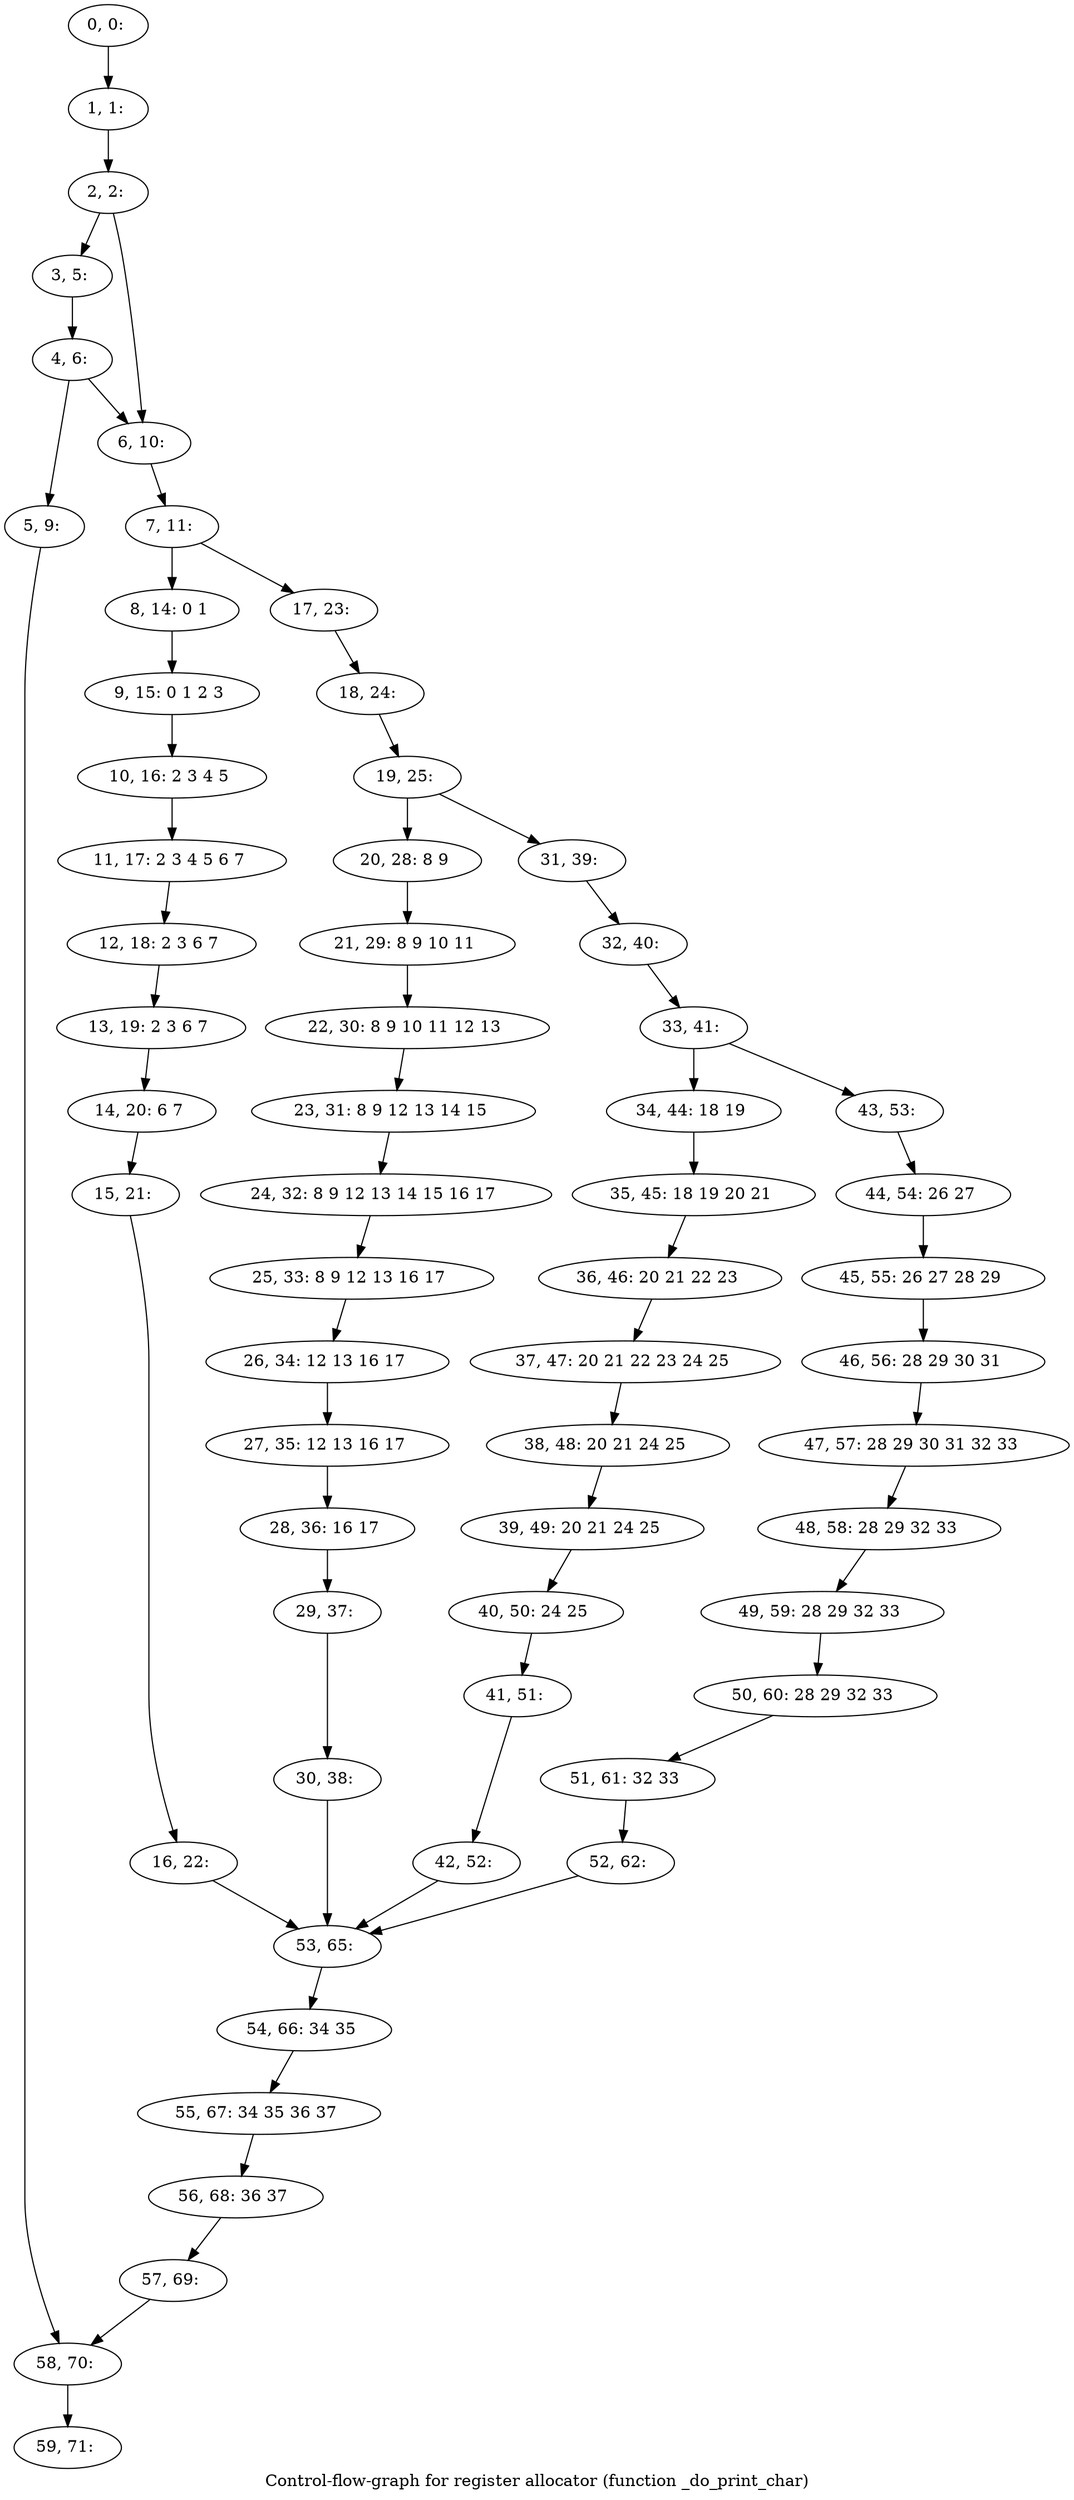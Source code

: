 digraph G {
graph [label="Control-flow-graph for register allocator (function _do_print_char)"]
0[label="0, 0: "];
1[label="1, 1: "];
2[label="2, 2: "];
3[label="3, 5: "];
4[label="4, 6: "];
5[label="5, 9: "];
6[label="6, 10: "];
7[label="7, 11: "];
8[label="8, 14: 0 1 "];
9[label="9, 15: 0 1 2 3 "];
10[label="10, 16: 2 3 4 5 "];
11[label="11, 17: 2 3 4 5 6 7 "];
12[label="12, 18: 2 3 6 7 "];
13[label="13, 19: 2 3 6 7 "];
14[label="14, 20: 6 7 "];
15[label="15, 21: "];
16[label="16, 22: "];
17[label="17, 23: "];
18[label="18, 24: "];
19[label="19, 25: "];
20[label="20, 28: 8 9 "];
21[label="21, 29: 8 9 10 11 "];
22[label="22, 30: 8 9 10 11 12 13 "];
23[label="23, 31: 8 9 12 13 14 15 "];
24[label="24, 32: 8 9 12 13 14 15 16 17 "];
25[label="25, 33: 8 9 12 13 16 17 "];
26[label="26, 34: 12 13 16 17 "];
27[label="27, 35: 12 13 16 17 "];
28[label="28, 36: 16 17 "];
29[label="29, 37: "];
30[label="30, 38: "];
31[label="31, 39: "];
32[label="32, 40: "];
33[label="33, 41: "];
34[label="34, 44: 18 19 "];
35[label="35, 45: 18 19 20 21 "];
36[label="36, 46: 20 21 22 23 "];
37[label="37, 47: 20 21 22 23 24 25 "];
38[label="38, 48: 20 21 24 25 "];
39[label="39, 49: 20 21 24 25 "];
40[label="40, 50: 24 25 "];
41[label="41, 51: "];
42[label="42, 52: "];
43[label="43, 53: "];
44[label="44, 54: 26 27 "];
45[label="45, 55: 26 27 28 29 "];
46[label="46, 56: 28 29 30 31 "];
47[label="47, 57: 28 29 30 31 32 33 "];
48[label="48, 58: 28 29 32 33 "];
49[label="49, 59: 28 29 32 33 "];
50[label="50, 60: 28 29 32 33 "];
51[label="51, 61: 32 33 "];
52[label="52, 62: "];
53[label="53, 65: "];
54[label="54, 66: 34 35 "];
55[label="55, 67: 34 35 36 37 "];
56[label="56, 68: 36 37 "];
57[label="57, 69: "];
58[label="58, 70: "];
59[label="59, 71: "];
0->1 ;
1->2 ;
2->3 ;
2->6 ;
3->4 ;
4->5 ;
4->6 ;
5->58 ;
6->7 ;
7->8 ;
7->17 ;
8->9 ;
9->10 ;
10->11 ;
11->12 ;
12->13 ;
13->14 ;
14->15 ;
15->16 ;
16->53 ;
17->18 ;
18->19 ;
19->20 ;
19->31 ;
20->21 ;
21->22 ;
22->23 ;
23->24 ;
24->25 ;
25->26 ;
26->27 ;
27->28 ;
28->29 ;
29->30 ;
30->53 ;
31->32 ;
32->33 ;
33->34 ;
33->43 ;
34->35 ;
35->36 ;
36->37 ;
37->38 ;
38->39 ;
39->40 ;
40->41 ;
41->42 ;
42->53 ;
43->44 ;
44->45 ;
45->46 ;
46->47 ;
47->48 ;
48->49 ;
49->50 ;
50->51 ;
51->52 ;
52->53 ;
53->54 ;
54->55 ;
55->56 ;
56->57 ;
57->58 ;
58->59 ;
}
